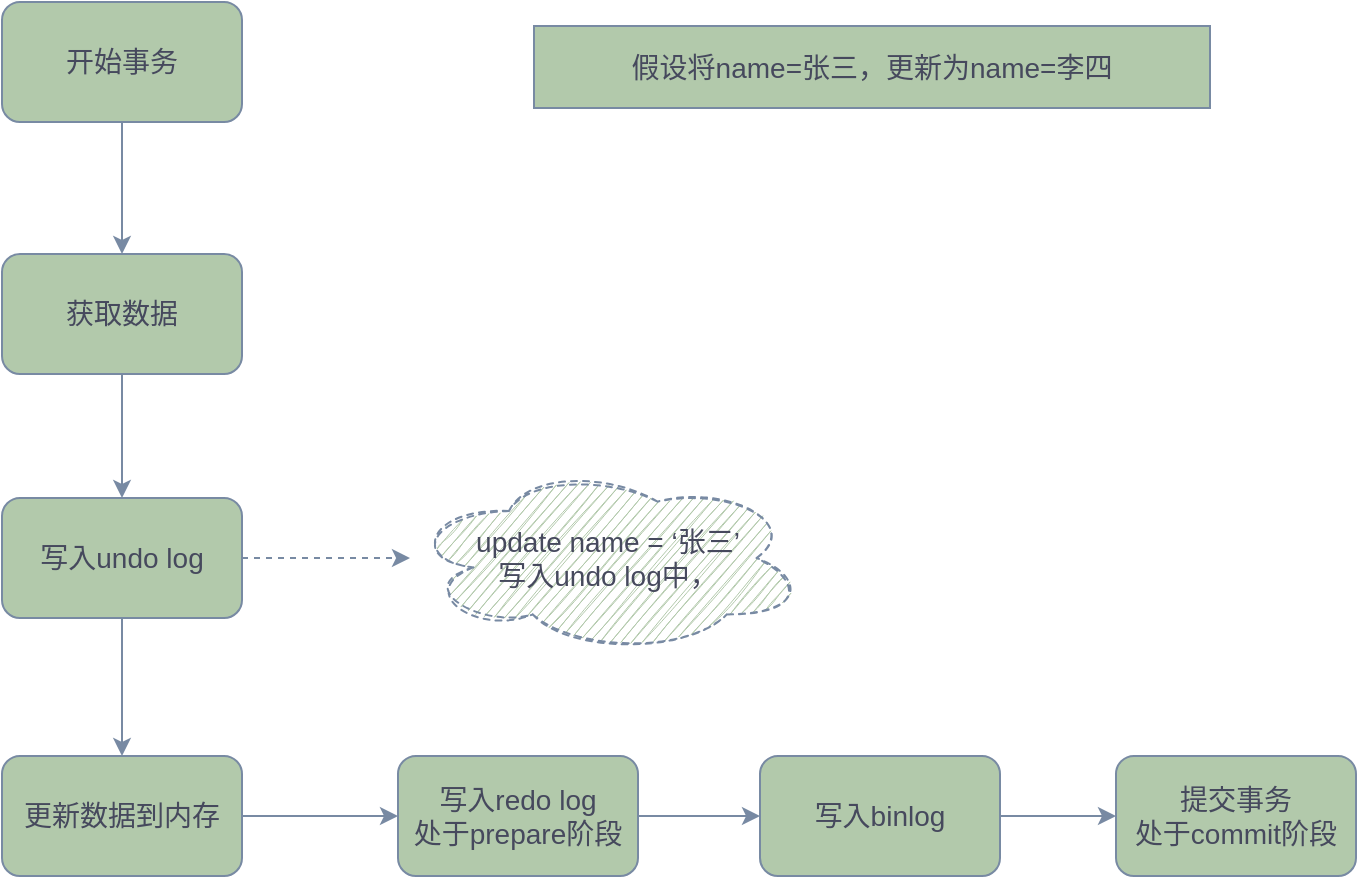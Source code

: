 <mxfile version="14.1.8" type="device"><diagram id="6jXKROJBPkuT-zW5FQjQ" name="第 1 页"><mxGraphModel dx="1086" dy="807" grid="0" gridSize="10" guides="1" tooltips="1" connect="1" arrows="1" fold="1" page="1" pageScale="1" pageWidth="827" pageHeight="1169" math="0" shadow="0"><root><mxCell id="0"/><mxCell id="1" parent="0"/><mxCell id="G2SaG7Ix-LGl_jVKBweb-3" value="假设将name=张三，更新为name=李四" style="rounded=0;whiteSpace=wrap;html=1;fillColor=#B2C9AB;strokeColor=#788AA3;fontSize=14;fontColor=#46495D;" vertex="1" parent="1"><mxGeometry x="351" y="147" width="338" height="41" as="geometry"/></mxCell><mxCell id="G2SaG7Ix-LGl_jVKBweb-6" value="" style="edgeStyle=orthogonalEdgeStyle;rounded=0;orthogonalLoop=1;jettySize=auto;html=1;fontSize=14;strokeColor=#788AA3;fontColor=#46495D;" edge="1" parent="1" source="G2SaG7Ix-LGl_jVKBweb-4" target="G2SaG7Ix-LGl_jVKBweb-5"><mxGeometry relative="1" as="geometry"/></mxCell><mxCell id="G2SaG7Ix-LGl_jVKBweb-4" value="开始事务" style="rounded=1;whiteSpace=wrap;html=1;fillColor=#B2C9AB;fontSize=14;strokeColor=#788AA3;fontColor=#46495D;" vertex="1" parent="1"><mxGeometry x="85" y="135" width="120" height="60" as="geometry"/></mxCell><mxCell id="G2SaG7Ix-LGl_jVKBweb-8" value="" style="edgeStyle=orthogonalEdgeStyle;rounded=0;orthogonalLoop=1;jettySize=auto;html=1;fontSize=14;strokeColor=#788AA3;fontColor=#46495D;" edge="1" parent="1" source="G2SaG7Ix-LGl_jVKBweb-5" target="G2SaG7Ix-LGl_jVKBweb-7"><mxGeometry relative="1" as="geometry"/></mxCell><mxCell id="G2SaG7Ix-LGl_jVKBweb-5" value="获取数据" style="rounded=1;whiteSpace=wrap;html=1;fillColor=#B2C9AB;fontSize=14;strokeColor=#788AA3;fontColor=#46495D;" vertex="1" parent="1"><mxGeometry x="85" y="261" width="120" height="60" as="geometry"/></mxCell><mxCell id="G2SaG7Ix-LGl_jVKBweb-10" value="" style="edgeStyle=orthogonalEdgeStyle;rounded=0;orthogonalLoop=1;jettySize=auto;html=1;fontSize=14;dashed=1;strokeColor=#788AA3;fontColor=#46495D;" edge="1" parent="1" source="G2SaG7Ix-LGl_jVKBweb-7" target="G2SaG7Ix-LGl_jVKBweb-9"><mxGeometry relative="1" as="geometry"/></mxCell><mxCell id="G2SaG7Ix-LGl_jVKBweb-12" value="" style="edgeStyle=orthogonalEdgeStyle;rounded=0;orthogonalLoop=1;jettySize=auto;html=1;fontSize=14;strokeColor=#788AA3;fontColor=#46495D;" edge="1" parent="1" source="G2SaG7Ix-LGl_jVKBweb-7" target="G2SaG7Ix-LGl_jVKBweb-11"><mxGeometry relative="1" as="geometry"/></mxCell><mxCell id="G2SaG7Ix-LGl_jVKBweb-7" value="写入undo log" style="rounded=1;whiteSpace=wrap;html=1;fillColor=#B2C9AB;fontSize=14;strokeColor=#788AA3;fontColor=#46495D;" vertex="1" parent="1"><mxGeometry x="85" y="383" width="120" height="60" as="geometry"/></mxCell><mxCell id="G2SaG7Ix-LGl_jVKBweb-9" value="update name = ‘张三’&lt;br&gt;写入undo log中，" style="ellipse;shape=cloud;whiteSpace=wrap;html=1;rounded=1;fontSize=14;fillColor=#B2C9AB;sketch=1;dashed=1;strokeColor=#788AA3;fontColor=#46495D;" vertex="1" parent="1"><mxGeometry x="289" y="366" width="198" height="94" as="geometry"/></mxCell><mxCell id="G2SaG7Ix-LGl_jVKBweb-14" value="" style="edgeStyle=orthogonalEdgeStyle;rounded=0;orthogonalLoop=1;jettySize=auto;html=1;fontSize=14;strokeColor=#788AA3;fontColor=#46495D;" edge="1" parent="1" source="G2SaG7Ix-LGl_jVKBweb-11" target="G2SaG7Ix-LGl_jVKBweb-13"><mxGeometry relative="1" as="geometry"/></mxCell><mxCell id="G2SaG7Ix-LGl_jVKBweb-11" value="更新数据到内存" style="rounded=1;whiteSpace=wrap;html=1;fillColor=#B2C9AB;fontSize=14;strokeColor=#788AA3;fontColor=#46495D;" vertex="1" parent="1"><mxGeometry x="85" y="512" width="120" height="60" as="geometry"/></mxCell><mxCell id="G2SaG7Ix-LGl_jVKBweb-20" value="" style="edgeStyle=orthogonalEdgeStyle;rounded=0;orthogonalLoop=1;jettySize=auto;html=1;fontSize=14;strokeColor=#788AA3;fontColor=#46495D;" edge="1" parent="1" source="G2SaG7Ix-LGl_jVKBweb-13" target="G2SaG7Ix-LGl_jVKBweb-19"><mxGeometry relative="1" as="geometry"/></mxCell><mxCell id="G2SaG7Ix-LGl_jVKBweb-13" value="写入redo log&lt;br&gt;处于prepare阶段" style="rounded=1;whiteSpace=wrap;html=1;fillColor=#B2C9AB;fontSize=14;strokeColor=#788AA3;fontColor=#46495D;" vertex="1" parent="1"><mxGeometry x="283" y="512" width="120" height="60" as="geometry"/></mxCell><mxCell id="G2SaG7Ix-LGl_jVKBweb-22" value="" style="edgeStyle=orthogonalEdgeStyle;rounded=0;orthogonalLoop=1;jettySize=auto;html=1;fontSize=14;strokeColor=#788AA3;fontColor=#46495D;" edge="1" parent="1" source="G2SaG7Ix-LGl_jVKBweb-19" target="G2SaG7Ix-LGl_jVKBweb-21"><mxGeometry relative="1" as="geometry"/></mxCell><mxCell id="G2SaG7Ix-LGl_jVKBweb-19" value="写入binlog" style="rounded=1;whiteSpace=wrap;html=1;fillColor=#B2C9AB;fontSize=14;strokeColor=#788AA3;fontColor=#46495D;" vertex="1" parent="1"><mxGeometry x="464" y="512" width="120" height="60" as="geometry"/></mxCell><mxCell id="G2SaG7Ix-LGl_jVKBweb-21" value="提交事务&lt;br&gt;处于commit阶段" style="rounded=1;whiteSpace=wrap;html=1;fillColor=#B2C9AB;fontSize=14;strokeColor=#788AA3;fontColor=#46495D;" vertex="1" parent="1"><mxGeometry x="642" y="512" width="120" height="60" as="geometry"/></mxCell></root></mxGraphModel></diagram></mxfile>